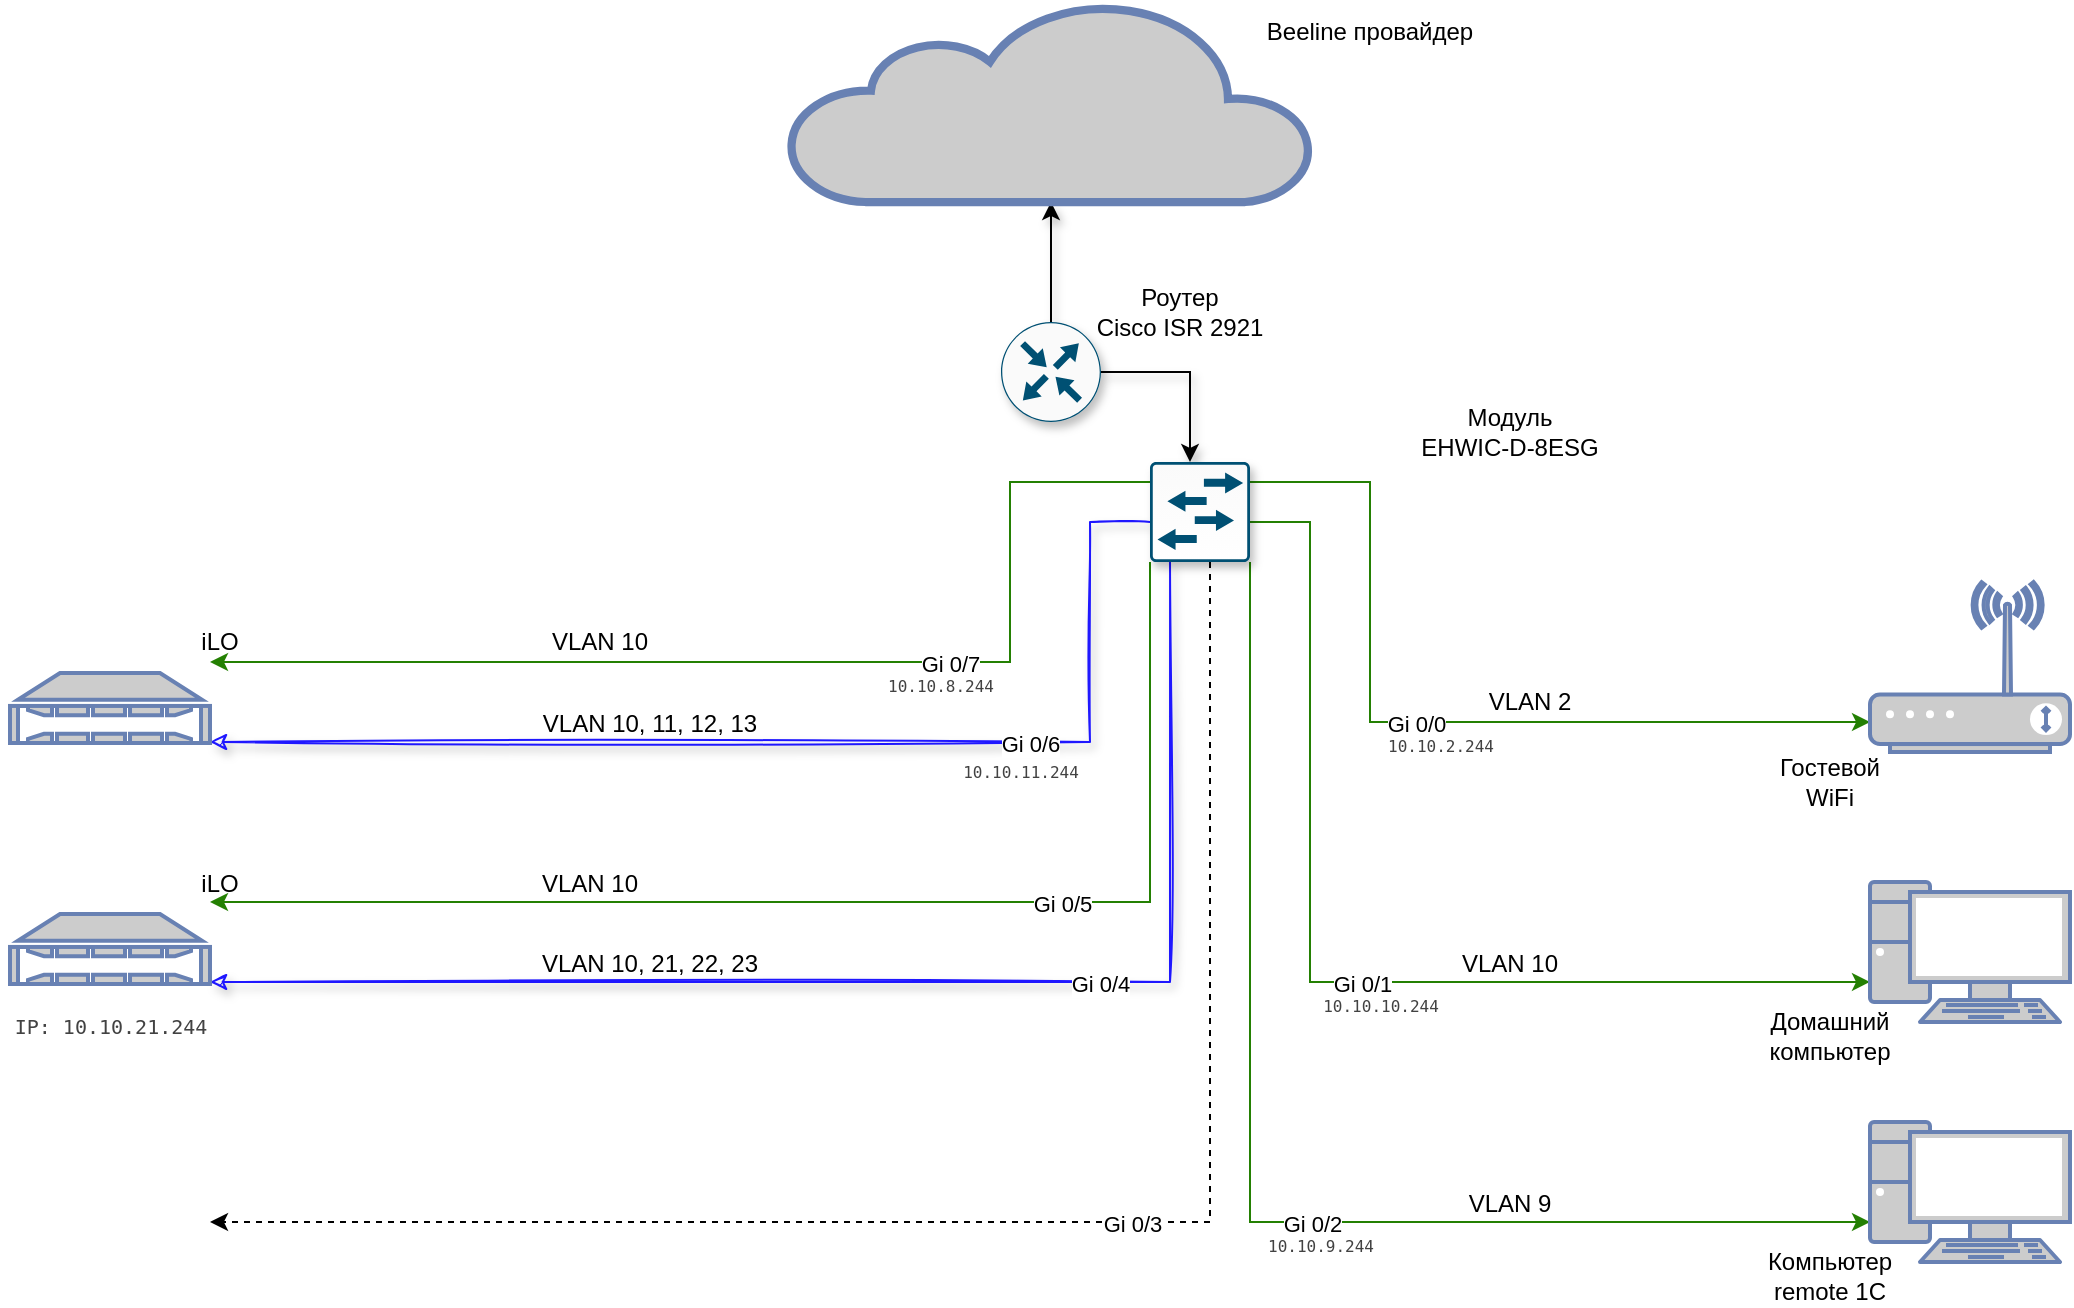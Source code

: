 <mxfile version="15.9.1" type="github">
  <diagram id="gq0o6sC7ZTq9t6Uskoy_" name="Page-1">
    <mxGraphModel dx="1658" dy="1751" grid="1" gridSize="10" guides="1" tooltips="1" connect="1" arrows="1" fold="1" page="1" pageScale="1" pageWidth="1169" pageHeight="827" math="0" shadow="0">
      <root>
        <mxCell id="0" />
        <mxCell id="1" parent="0" />
        <mxCell id="Fs0EK0N3hpx1ZLhl30mS-3" style="edgeStyle=orthogonalEdgeStyle;rounded=0;orthogonalLoop=1;jettySize=auto;html=1;shadow=1;" edge="1" parent="1" source="Fs0EK0N3hpx1ZLhl30mS-1" target="Fs0EK0N3hpx1ZLhl30mS-2">
          <mxGeometry relative="1" as="geometry" />
        </mxCell>
        <mxCell id="Fs0EK0N3hpx1ZLhl30mS-33" style="edgeStyle=orthogonalEdgeStyle;rounded=0;orthogonalLoop=1;jettySize=auto;html=1;shadow=1;" edge="1" parent="1" source="Fs0EK0N3hpx1ZLhl30mS-1">
          <mxGeometry relative="1" as="geometry">
            <mxPoint x="650" y="-580" as="targetPoint" />
            <Array as="points">
              <mxPoint x="650" y="-625" />
            </Array>
          </mxGeometry>
        </mxCell>
        <mxCell id="Fs0EK0N3hpx1ZLhl30mS-1" value="" style="sketch=0;points=[[0.5,0,0],[1,0.5,0],[0.5,1,0],[0,0.5,0],[0.145,0.145,0],[0.856,0.145,0],[0.855,0.856,0],[0.145,0.855,0]];verticalLabelPosition=bottom;html=1;verticalAlign=top;aspect=fixed;align=center;pointerEvents=1;shape=mxgraph.cisco19.rect;prIcon=router;fillColor=#FAFAFA;strokeColor=#005073;shadow=1;" vertex="1" parent="1">
          <mxGeometry x="555.5" y="-650" width="50" height="50" as="geometry" />
        </mxCell>
        <mxCell id="Fs0EK0N3hpx1ZLhl30mS-2" value="" style="html=1;outlineConnect=0;fillColor=#CCCCCC;strokeColor=#6881B3;gradientColor=none;gradientDirection=north;strokeWidth=2;shape=mxgraph.networks.cloud;fontColor=#ffffff;" vertex="1" parent="1">
          <mxGeometry x="450" y="-810" width="261" height="100" as="geometry" />
        </mxCell>
        <mxCell id="Fs0EK0N3hpx1ZLhl30mS-16" style="edgeStyle=orthogonalEdgeStyle;rounded=0;orthogonalLoop=1;jettySize=auto;html=1;entryX=0;entryY=0.824;entryDx=0;entryDy=0;entryPerimeter=0;strokeColor=#248003;" edge="1" parent="1" source="Fs0EK0N3hpx1ZLhl30mS-4" target="Fs0EK0N3hpx1ZLhl30mS-12">
          <mxGeometry relative="1" as="geometry">
            <mxPoint x="645" y="-460" as="targetPoint" />
            <Array as="points">
              <mxPoint x="740" y="-570" />
              <mxPoint x="740" y="-450" />
            </Array>
          </mxGeometry>
        </mxCell>
        <mxCell id="Fs0EK0N3hpx1ZLhl30mS-45" value="Gi 0/0" style="edgeLabel;html=1;align=center;verticalAlign=middle;resizable=0;points=[];" vertex="1" connectable="0" parent="Fs0EK0N3hpx1ZLhl30mS-16">
          <mxGeometry x="-0.143" y="-2" relative="1" as="geometry">
            <mxPoint x="18" y="-1" as="offset" />
          </mxGeometry>
        </mxCell>
        <mxCell id="Fs0EK0N3hpx1ZLhl30mS-17" style="edgeStyle=orthogonalEdgeStyle;rounded=0;orthogonalLoop=1;jettySize=auto;html=1;entryX=0;entryY=0.714;entryDx=0;entryDy=0;entryPerimeter=0;strokeColor=#248003;" edge="1" parent="1" source="Fs0EK0N3hpx1ZLhl30mS-4" target="Fs0EK0N3hpx1ZLhl30mS-10">
          <mxGeometry relative="1" as="geometry">
            <mxPoint x="645" y="-320" as="targetPoint" />
            <Array as="points">
              <mxPoint x="710" y="-550" />
              <mxPoint x="710" y="-320" />
            </Array>
          </mxGeometry>
        </mxCell>
        <mxCell id="Fs0EK0N3hpx1ZLhl30mS-46" value="Gi 0/1" style="edgeLabel;html=1;align=center;verticalAlign=middle;resizable=0;points=[];" vertex="1" connectable="0" parent="Fs0EK0N3hpx1ZLhl30mS-17">
          <mxGeometry x="0.001" y="2" relative="1" as="geometry">
            <mxPoint x="15" y="3" as="offset" />
          </mxGeometry>
        </mxCell>
        <mxCell id="Fs0EK0N3hpx1ZLhl30mS-20" style="edgeStyle=orthogonalEdgeStyle;rounded=0;orthogonalLoop=1;jettySize=auto;html=1;strokeColor=#248003;" edge="1" parent="1" source="Fs0EK0N3hpx1ZLhl30mS-4" target="Fs0EK0N3hpx1ZLhl30mS-11">
          <mxGeometry relative="1" as="geometry">
            <mxPoint x="645" y="-200" as="targetPoint" />
            <Array as="points">
              <mxPoint x="680" y="-200" />
            </Array>
          </mxGeometry>
        </mxCell>
        <mxCell id="Fs0EK0N3hpx1ZLhl30mS-48" value="Gi 0/2" style="edgeLabel;html=1;align=center;verticalAlign=middle;resizable=0;points=[];" vertex="1" connectable="0" parent="Fs0EK0N3hpx1ZLhl30mS-20">
          <mxGeometry x="0.082" y="1" relative="1" as="geometry">
            <mxPoint x="15" y="2" as="offset" />
          </mxGeometry>
        </mxCell>
        <mxCell id="Fs0EK0N3hpx1ZLhl30mS-21" style="edgeStyle=orthogonalEdgeStyle;rounded=0;orthogonalLoop=1;jettySize=auto;html=1;strokeColor=#248003;" edge="1" parent="1" source="Fs0EK0N3hpx1ZLhl30mS-4">
          <mxGeometry relative="1" as="geometry">
            <mxPoint x="160" y="-480" as="targetPoint" />
            <Array as="points">
              <mxPoint x="560" y="-570" />
              <mxPoint x="560" y="-480" />
            </Array>
          </mxGeometry>
        </mxCell>
        <mxCell id="Fs0EK0N3hpx1ZLhl30mS-49" value="Gi 0/7" style="edgeLabel;html=1;align=center;verticalAlign=middle;resizable=0;points=[];" vertex="1" connectable="0" parent="Fs0EK0N3hpx1ZLhl30mS-21">
          <mxGeometry x="-0.382" y="1" relative="1" as="geometry">
            <mxPoint x="-17" as="offset" />
          </mxGeometry>
        </mxCell>
        <mxCell id="Fs0EK0N3hpx1ZLhl30mS-37" style="edgeStyle=orthogonalEdgeStyle;rounded=0;orthogonalLoop=1;jettySize=auto;html=1;strokeColor=#248003;" edge="1" parent="1" source="Fs0EK0N3hpx1ZLhl30mS-4">
          <mxGeometry relative="1" as="geometry">
            <mxPoint x="160" y="-360" as="targetPoint" />
            <Array as="points">
              <mxPoint x="630" y="-360" />
              <mxPoint x="160" y="-360" />
            </Array>
          </mxGeometry>
        </mxCell>
        <mxCell id="Fs0EK0N3hpx1ZLhl30mS-52" value="Gi 0/5" style="edgeLabel;html=1;align=center;verticalAlign=middle;resizable=0;points=[];" vertex="1" connectable="0" parent="Fs0EK0N3hpx1ZLhl30mS-37">
          <mxGeometry x="-0.168" relative="1" as="geometry">
            <mxPoint x="52" y="1" as="offset" />
          </mxGeometry>
        </mxCell>
        <mxCell id="Fs0EK0N3hpx1ZLhl30mS-39" style="edgeStyle=orthogonalEdgeStyle;rounded=0;orthogonalLoop=1;jettySize=auto;html=1;strokeColor=#1F17FF;shadow=1;sketch=1;" edge="1" parent="1" source="Fs0EK0N3hpx1ZLhl30mS-4">
          <mxGeometry relative="1" as="geometry">
            <mxPoint x="160" y="-440" as="targetPoint" />
            <Array as="points">
              <mxPoint x="600" y="-550" />
              <mxPoint x="600" y="-440" />
            </Array>
          </mxGeometry>
        </mxCell>
        <mxCell id="Fs0EK0N3hpx1ZLhl30mS-51" value="Gi 0/6" style="edgeLabel;html=1;align=center;verticalAlign=middle;resizable=0;points=[];" vertex="1" connectable="0" parent="Fs0EK0N3hpx1ZLhl30mS-39">
          <mxGeometry x="-0.375" y="2" relative="1" as="geometry">
            <mxPoint x="11" y="-1" as="offset" />
          </mxGeometry>
        </mxCell>
        <mxCell id="Fs0EK0N3hpx1ZLhl30mS-40" style="edgeStyle=orthogonalEdgeStyle;rounded=0;orthogonalLoop=1;jettySize=auto;html=1;strokeColor=#1F17FF;shadow=1;sketch=1;" edge="1" parent="1" source="Fs0EK0N3hpx1ZLhl30mS-4">
          <mxGeometry relative="1" as="geometry">
            <mxPoint x="160" y="-320" as="targetPoint" />
            <Array as="points">
              <mxPoint x="640" y="-320" />
            </Array>
          </mxGeometry>
        </mxCell>
        <mxCell id="Fs0EK0N3hpx1ZLhl30mS-53" value="Gi 0/4" style="edgeLabel;html=1;align=center;verticalAlign=middle;resizable=0;points=[];" vertex="1" connectable="0" parent="Fs0EK0N3hpx1ZLhl30mS-40">
          <mxGeometry x="-0.101" y="1" relative="1" as="geometry">
            <mxPoint x="65" as="offset" />
          </mxGeometry>
        </mxCell>
        <mxCell id="Fs0EK0N3hpx1ZLhl30mS-54" style="edgeStyle=orthogonalEdgeStyle;rounded=0;orthogonalLoop=1;jettySize=auto;html=1;dashed=1;" edge="1" parent="1" source="Fs0EK0N3hpx1ZLhl30mS-4">
          <mxGeometry relative="1" as="geometry">
            <mxPoint x="160" y="-200" as="targetPoint" />
            <Array as="points">
              <mxPoint x="660" y="-200" />
            </Array>
          </mxGeometry>
        </mxCell>
        <mxCell id="Fs0EK0N3hpx1ZLhl30mS-55" value="Gi 0/3" style="edgeLabel;html=1;align=center;verticalAlign=middle;resizable=0;points=[];" vertex="1" connectable="0" parent="Fs0EK0N3hpx1ZLhl30mS-54">
          <mxGeometry x="0.073" y="2" relative="1" as="geometry">
            <mxPoint x="76" y="-1" as="offset" />
          </mxGeometry>
        </mxCell>
        <mxCell id="Fs0EK0N3hpx1ZLhl30mS-4" value="" style="sketch=0;points=[[0.015,0.015,0],[0.985,0.015,0],[0.985,0.985,0],[0.015,0.985,0],[0.25,0,0],[0.5,0,0],[0.75,0,0],[1,0.25,0],[1,0.5,0],[1,0.75,0],[0.75,1,0],[0.5,1,0],[0.25,1,0],[0,0.75,0],[0,0.5,0],[0,0.25,0]];verticalLabelPosition=bottom;html=1;verticalAlign=top;aspect=fixed;align=center;pointerEvents=1;shape=mxgraph.cisco19.rect;prIcon=l2_switch;fillColor=#FAFAFA;strokeColor=#005073;gradientColor=#ffffff;shadow=1;" vertex="1" parent="1">
          <mxGeometry x="630" y="-580" width="50" height="50" as="geometry" />
        </mxCell>
        <mxCell id="Fs0EK0N3hpx1ZLhl30mS-5" value="&lt;div&gt;Модуль&lt;/div&gt;&lt;div&gt; EHWIC-D-8ESG&lt;/div&gt;" style="text;html=1;strokeColor=none;fillColor=none;align=center;verticalAlign=middle;whiteSpace=wrap;rounded=0;" vertex="1" parent="1">
          <mxGeometry x="750" y="-610" width="120" height="30" as="geometry" />
        </mxCell>
        <mxCell id="Fs0EK0N3hpx1ZLhl30mS-6" value="&lt;div&gt;Роутер&lt;/div&gt;&lt;div&gt;Cisco ISR 2921&lt;br&gt;&lt;/div&gt;" style="text;html=1;strokeColor=none;fillColor=none;align=center;verticalAlign=middle;whiteSpace=wrap;rounded=0;" vertex="1" parent="1">
          <mxGeometry x="585" y="-670" width="120" height="30" as="geometry" />
        </mxCell>
        <mxCell id="Fs0EK0N3hpx1ZLhl30mS-7" value="Beeline провайдер" style="text;html=1;strokeColor=none;fillColor=none;align=center;verticalAlign=middle;whiteSpace=wrap;rounded=0;" vertex="1" parent="1">
          <mxGeometry x="680" y="-810" width="120" height="30" as="geometry" />
        </mxCell>
        <mxCell id="Fs0EK0N3hpx1ZLhl30mS-10" value="" style="fontColor=#0066CC;verticalAlign=top;verticalLabelPosition=bottom;labelPosition=center;align=center;html=1;outlineConnect=0;fillColor=#CCCCCC;strokeColor=#6881B3;gradientColor=none;gradientDirection=north;strokeWidth=2;shape=mxgraph.networks.pc;" vertex="1" parent="1">
          <mxGeometry x="990" y="-370" width="100" height="70" as="geometry" />
        </mxCell>
        <mxCell id="Fs0EK0N3hpx1ZLhl30mS-11" value="" style="fontColor=#0066CC;verticalAlign=top;verticalLabelPosition=bottom;labelPosition=center;align=center;html=1;outlineConnect=0;fillColor=#CCCCCC;strokeColor=#6881B3;gradientColor=none;gradientDirection=north;strokeWidth=2;shape=mxgraph.networks.pc;" vertex="1" parent="1">
          <mxGeometry x="990" y="-250" width="100" height="70" as="geometry" />
        </mxCell>
        <mxCell id="Fs0EK0N3hpx1ZLhl30mS-12" value="" style="fontColor=#0066CC;verticalAlign=top;verticalLabelPosition=bottom;labelPosition=center;align=center;html=1;outlineConnect=0;fillColor=#CCCCCC;strokeColor=#6881B3;gradientColor=none;gradientDirection=north;strokeWidth=2;shape=mxgraph.networks.wireless_modem;" vertex="1" parent="1">
          <mxGeometry x="990" y="-520" width="100" height="85" as="geometry" />
        </mxCell>
        <mxCell id="Fs0EK0N3hpx1ZLhl30mS-13" value="" style="fontColor=#0066CC;verticalAlign=top;verticalLabelPosition=bottom;labelPosition=center;align=center;html=1;outlineConnect=0;fillColor=#CCCCCC;strokeColor=#6881B3;gradientColor=none;gradientDirection=north;strokeWidth=2;shape=mxgraph.networks.nas_filer;" vertex="1" parent="1">
          <mxGeometry x="60" y="-474.5" width="100" height="35" as="geometry" />
        </mxCell>
        <mxCell id="Fs0EK0N3hpx1ZLhl30mS-14" value="" style="fontColor=#0066CC;verticalAlign=top;verticalLabelPosition=bottom;labelPosition=center;align=center;html=1;outlineConnect=0;fillColor=#CCCCCC;strokeColor=#6881B3;gradientColor=none;gradientDirection=north;strokeWidth=2;shape=mxgraph.networks.nas_filer;" vertex="1" parent="1">
          <mxGeometry x="60" y="-354" width="100" height="35" as="geometry" />
        </mxCell>
        <mxCell id="Fs0EK0N3hpx1ZLhl30mS-23" value="VLAN 2" style="text;html=1;strokeColor=none;fillColor=none;align=center;verticalAlign=middle;whiteSpace=wrap;rounded=0;" vertex="1" parent="1">
          <mxGeometry x="785" y="-470" width="70" height="20" as="geometry" />
        </mxCell>
        <mxCell id="Fs0EK0N3hpx1ZLhl30mS-24" value="VLAN 10" style="text;html=1;strokeColor=none;fillColor=none;align=center;verticalAlign=middle;whiteSpace=wrap;rounded=0;" vertex="1" parent="1">
          <mxGeometry x="750" y="-339" width="120" height="20" as="geometry" />
        </mxCell>
        <mxCell id="Fs0EK0N3hpx1ZLhl30mS-25" value="VLAN 9" style="text;html=1;strokeColor=none;fillColor=none;align=center;verticalAlign=middle;whiteSpace=wrap;rounded=0;" vertex="1" parent="1">
          <mxGeometry x="750" y="-219" width="120" height="20" as="geometry" />
        </mxCell>
        <mxCell id="Fs0EK0N3hpx1ZLhl30mS-26" value="Домашний компьютер" style="text;html=1;strokeColor=none;fillColor=none;align=center;verticalAlign=middle;whiteSpace=wrap;rounded=0;" vertex="1" parent="1">
          <mxGeometry x="910" y="-308" width="120" height="30" as="geometry" />
        </mxCell>
        <mxCell id="Fs0EK0N3hpx1ZLhl30mS-27" value="&lt;div&gt;Компьютер&lt;/div&gt;&lt;div&gt;remote 1C&lt;/div&gt;" style="text;html=1;strokeColor=none;fillColor=none;align=center;verticalAlign=middle;whiteSpace=wrap;rounded=0;" vertex="1" parent="1">
          <mxGeometry x="910" y="-188" width="120" height="30" as="geometry" />
        </mxCell>
        <mxCell id="Fs0EK0N3hpx1ZLhl30mS-28" value="&lt;div&gt;Гостевой&lt;/div&gt;&lt;div&gt;WiFi&lt;br&gt;&lt;/div&gt;" style="text;html=1;strokeColor=none;fillColor=none;align=center;verticalAlign=middle;whiteSpace=wrap;rounded=0;" vertex="1" parent="1">
          <mxGeometry x="910" y="-435" width="120" height="30" as="geometry" />
        </mxCell>
        <mxCell id="Fs0EK0N3hpx1ZLhl30mS-29" value="VLAN 10" style="text;html=1;strokeColor=none;fillColor=none;align=center;verticalAlign=middle;whiteSpace=wrap;rounded=0;" vertex="1" parent="1">
          <mxGeometry x="320" y="-500.5" width="70" height="20" as="geometry" />
        </mxCell>
        <mxCell id="Fs0EK0N3hpx1ZLhl30mS-30" value="iLO" style="text;html=1;strokeColor=none;fillColor=none;align=center;verticalAlign=middle;whiteSpace=wrap;rounded=0;" vertex="1" parent="1">
          <mxGeometry x="140" y="-500.5" width="50" height="20" as="geometry" />
        </mxCell>
        <mxCell id="Fs0EK0N3hpx1ZLhl30mS-31" value="VLAN 10, 11, 12, 13" style="text;html=1;strokeColor=none;fillColor=none;align=center;verticalAlign=middle;whiteSpace=wrap;rounded=0;" vertex="1" parent="1">
          <mxGeometry x="320" y="-459.5" width="120" height="20" as="geometry" />
        </mxCell>
        <mxCell id="Fs0EK0N3hpx1ZLhl30mS-38" value="iLO" style="text;html=1;strokeColor=none;fillColor=none;align=center;verticalAlign=middle;whiteSpace=wrap;rounded=0;" vertex="1" parent="1">
          <mxGeometry x="140" y="-379" width="50" height="20" as="geometry" />
        </mxCell>
        <mxCell id="Fs0EK0N3hpx1ZLhl30mS-56" value="VLAN 10" style="text;html=1;strokeColor=none;fillColor=none;align=center;verticalAlign=middle;whiteSpace=wrap;rounded=0;" vertex="1" parent="1">
          <mxGeometry x="290" y="-379" width="120" height="20" as="geometry" />
        </mxCell>
        <mxCell id="Fs0EK0N3hpx1ZLhl30mS-57" value="VLAN 10, 21, 22, 23" style="text;html=1;strokeColor=none;fillColor=none;align=center;verticalAlign=middle;whiteSpace=wrap;rounded=0;" vertex="1" parent="1">
          <mxGeometry x="320" y="-339" width="120" height="20" as="geometry" />
        </mxCell>
        <mxCell id="Fs0EK0N3hpx1ZLhl30mS-58" value="&lt;font style=&quot;font-size: 8px&quot;&gt;&lt;span style=&quot;font-family: &amp;#34;source code pro&amp;#34; , monospace ; color: rgb(66 , 66 , 66) ; background-color: transparent ; font-weight: 400 ; font-style: normal ; font-variant: normal ; text-decoration: none ; vertical-align: baseline&quot; id=&quot;docs-internal-guid-bd31c3f7-7fff-add3-67a0-b06b6ec8103c&quot;&gt;10.10.2.244&lt;/span&gt;&lt;/font&gt;" style="text;html=1;align=center;verticalAlign=middle;resizable=0;points=[];autosize=1;strokeColor=none;fillColor=none;fontSize=10;" vertex="1" parent="1">
          <mxGeometry x="740" y="-449" width="70" height="20" as="geometry" />
        </mxCell>
        <mxCell id="Fs0EK0N3hpx1ZLhl30mS-59" value="&lt;div&gt;&lt;font style=&quot;font-size: 8px&quot;&gt;&lt;span style=&quot;font-family: &amp;#34;source code pro&amp;#34; , monospace ; color: rgb(66 , 66 , 66) ; background-color: transparent ; font-weight: 400 ; font-style: normal ; font-variant: normal ; text-decoration: none ; vertical-align: baseline&quot; id=&quot;docs-internal-guid-bd31c3f7-7fff-add3-67a0-b06b6ec8103c&quot;&gt;&lt;/span&gt;&lt;span style=&quot;font-family: &amp;#34;source code pro&amp;#34; , monospace ; color: rgb(66 , 66 , 66) ; background-color: transparent ; font-weight: 400 ; font-style: normal ; font-variant: normal ; text-decoration: none ; vertical-align: baseline&quot; id=&quot;docs-internal-guid-bd31c3f7-7fff-add3-67a0-b06b6ec8103c&quot;&gt;10.10.10.244&lt;/span&gt;&lt;/font&gt;&lt;/div&gt;" style="text;html=1;align=center;verticalAlign=middle;resizable=0;points=[];autosize=1;strokeColor=none;fillColor=none;fontSize=10;" vertex="1" parent="1">
          <mxGeometry x="710" y="-319" width="70" height="20" as="geometry" />
        </mxCell>
        <mxCell id="Fs0EK0N3hpx1ZLhl30mS-60" value="&lt;div&gt;&lt;font style=&quot;font-size: 8px&quot;&gt;&lt;span style=&quot;font-family: &amp;#34;source code pro&amp;#34; , monospace ; color: rgb(66 , 66 , 66) ; background-color: transparent ; font-weight: 400 ; font-style: normal ; font-variant: normal ; text-decoration: none ; vertical-align: baseline&quot; id=&quot;docs-internal-guid-bd31c3f7-7fff-add3-67a0-b06b6ec8103c&quot;&gt;&lt;/span&gt;&lt;span style=&quot;font-family: &amp;#34;source code pro&amp;#34; , monospace ; color: rgb(66 , 66 , 66) ; background-color: transparent ; font-weight: 400 ; font-style: normal ; font-variant: normal ; text-decoration: none ; vertical-align: baseline&quot; id=&quot;docs-internal-guid-bd31c3f7-7fff-add3-67a0-b06b6ec8103c&quot;&gt;10.10.9.244&lt;/span&gt;&lt;/font&gt;&lt;/div&gt;" style="text;html=1;align=center;verticalAlign=middle;resizable=0;points=[];autosize=1;strokeColor=none;fillColor=none;fontSize=10;" vertex="1" parent="1">
          <mxGeometry x="680" y="-199" width="70" height="20" as="geometry" />
        </mxCell>
        <mxCell id="Fs0EK0N3hpx1ZLhl30mS-61" value="&lt;font size=&quot;1&quot;&gt;&lt;span style=&quot;font-size: 8px ; font-family: &amp;#34;source code pro&amp;#34; , monospace ; color: rgb(66 , 66 , 66) ; background-color: transparent ; font-weight: 400 ; font-style: normal ; font-variant: normal ; text-decoration: none ; vertical-align: baseline&quot; id=&quot;docs-internal-guid-bd31c3f7-7fff-add3-67a0-b06b6ec8103c&quot;&gt;10.10.8.244&lt;/span&gt;&lt;/font&gt;" style="text;html=1;align=center;verticalAlign=middle;resizable=0;points=[];autosize=1;strokeColor=none;fillColor=none;fontSize=10;" vertex="1" parent="1">
          <mxGeometry x="490" y="-479.5" width="70" height="20" as="geometry" />
        </mxCell>
        <mxCell id="Fs0EK0N3hpx1ZLhl30mS-62" value="&lt;div style=&quot;font-size: 8px&quot;&gt;&lt;font style=&quot;font-size: 8px&quot;&gt;&lt;span style=&quot;font-family: &amp;#34;source code pro&amp;#34; , monospace ; color: rgb(66 , 66 , 66) ; background-color: transparent ; font-weight: 400 ; font-style: normal ; font-variant: normal ; text-decoration: none ; vertical-align: baseline&quot; id=&quot;docs-internal-guid-bd31c3f7-7fff-add3-67a0-b06b6ec8103c&quot;&gt;&lt;/span&gt;&lt;span style=&quot;font-family: &amp;#34;source code pro&amp;#34; , monospace ; color: rgb(66 , 66 , 66) ; background-color: transparent ; font-weight: 400 ; font-style: normal ; font-variant: normal ; text-decoration: none ; vertical-align: baseline&quot; id=&quot;docs-internal-guid-bd31c3f7-7fff-add3-67a0-b06b6ec8103c&quot;&gt;10.10.11.244&lt;/span&gt;&lt;span style=&quot;font-family: &amp;#34;source code pro&amp;#34; , monospace ; color: rgb(66 , 66 , 66) ; background-color: transparent ; font-weight: 400 ; font-style: normal ; font-variant: normal ; text-decoration: none ; vertical-align: baseline&quot; id=&quot;docs-internal-guid-bd31c3f7-7fff-add3-67a0-b06b6ec8103c&quot;&gt;&lt;/span&gt;&lt;span style=&quot;font-family: &amp;#34;source code pro&amp;#34; , monospace ; color: rgb(66 , 66 , 66) ; background-color: transparent ; font-weight: 400 ; font-style: normal ; font-variant: normal ; text-decoration: none ; vertical-align: baseline&quot; id=&quot;docs-internal-guid-bd31c3f7-7fff-add3-67a0-b06b6ec8103c&quot;&gt;&lt;/span&gt;&lt;/font&gt;&lt;/div&gt;" style="text;html=1;align=center;verticalAlign=middle;resizable=0;points=[];autosize=1;strokeColor=none;fillColor=none;fontSize=10;" vertex="1" parent="1">
          <mxGeometry x="530" y="-435" width="70" height="20" as="geometry" />
        </mxCell>
        <mxCell id="Fs0EK0N3hpx1ZLhl30mS-63" value="&lt;div&gt;&lt;span style=&quot;font-size: 10px ; font-family: &amp;#34;source code pro&amp;#34; , monospace ; color: rgb(66 , 66 , 66) ; background-color: transparent ; font-weight: 400 ; font-style: normal ; font-variant: normal ; text-decoration: none ; vertical-align: baseline&quot; id=&quot;docs-internal-guid-bd31c3f7-7fff-add3-67a0-b06b6ec8103c&quot;&gt;IP: 10.10.21.244&lt;/span&gt;&lt;span style=&quot;font-size: 10px ; font-family: &amp;#34;source code pro&amp;#34; , monospace ; color: rgb(66 , 66 , 66) ; background-color: transparent ; font-weight: 400 ; font-style: normal ; font-variant: normal ; text-decoration: none ; vertical-align: baseline&quot; id=&quot;docs-internal-guid-bd31c3f7-7fff-add3-67a0-b06b6ec8103c&quot;&gt;&lt;/span&gt;&lt;span style=&quot;font-size: 10px ; font-family: &amp;#34;source code pro&amp;#34; , monospace ; color: rgb(66 , 66 , 66) ; background-color: transparent ; font-weight: 400 ; font-style: normal ; font-variant: normal ; text-decoration: none ; vertical-align: baseline&quot; id=&quot;docs-internal-guid-bd31c3f7-7fff-add3-67a0-b06b6ec8103c&quot;&gt;&lt;/span&gt;&lt;/div&gt;" style="text;html=1;align=center;verticalAlign=middle;resizable=0;points=[];autosize=1;strokeColor=none;fillColor=none;fontSize=10;" vertex="1" parent="1">
          <mxGeometry x="55" y="-308" width="110" height="20" as="geometry" />
        </mxCell>
      </root>
    </mxGraphModel>
  </diagram>
</mxfile>

